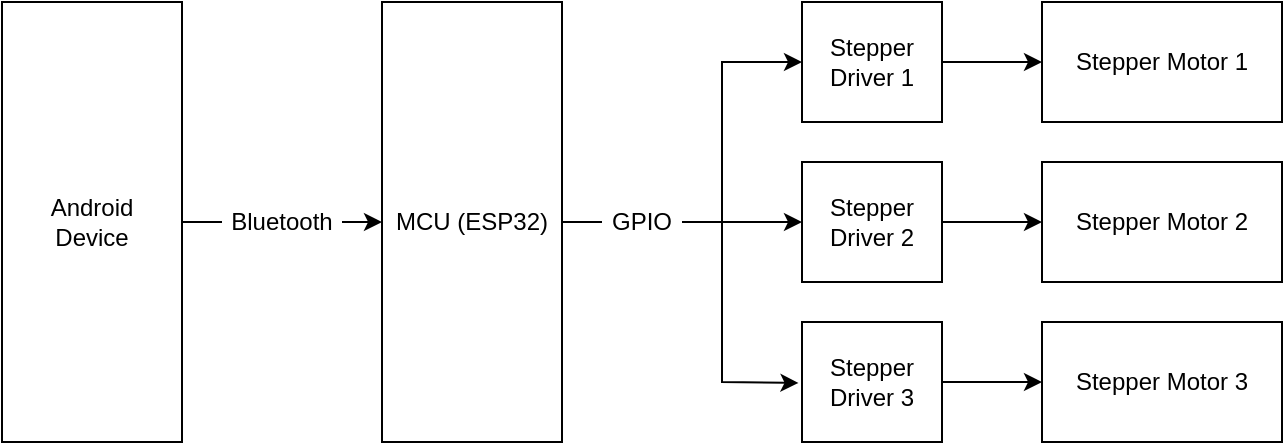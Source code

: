 <mxfile version="21.6.1" type="github">
  <diagram name="Page-1" id="OnNLzUC9KYSbXOfZlr0h">
    <mxGraphModel dx="1195" dy="630" grid="1" gridSize="10" guides="1" tooltips="1" connect="1" arrows="1" fold="1" page="1" pageScale="1" pageWidth="827" pageHeight="1169" math="0" shadow="0">
      <root>
        <mxCell id="0" />
        <mxCell id="1" parent="0" />
        <mxCell id="iM-UU6N8vNJYFTIl-ESw-4" value="Stepper Driver 1" style="rounded=0;whiteSpace=wrap;html=1;" parent="1" vertex="1">
          <mxGeometry x="500" y="260" width="70" height="60" as="geometry" />
        </mxCell>
        <mxCell id="iM-UU6N8vNJYFTIl-ESw-5" value="Stepper Driver 2" style="rounded=0;whiteSpace=wrap;html=1;" parent="1" vertex="1">
          <mxGeometry x="500" y="340" width="70" height="60" as="geometry" />
        </mxCell>
        <mxCell id="iM-UU6N8vNJYFTIl-ESw-6" value="Stepper Driver 3" style="rounded=0;whiteSpace=wrap;html=1;" parent="1" vertex="1">
          <mxGeometry x="500" y="420" width="70" height="60" as="geometry" />
        </mxCell>
        <mxCell id="iM-UU6N8vNJYFTIl-ESw-7" value="Stepper Motor 1" style="rounded=0;whiteSpace=wrap;html=1;" parent="1" vertex="1">
          <mxGeometry x="620" y="260" width="120" height="60" as="geometry" />
        </mxCell>
        <mxCell id="iM-UU6N8vNJYFTIl-ESw-8" value="Stepper Motor 2" style="rounded=0;whiteSpace=wrap;html=1;" parent="1" vertex="1">
          <mxGeometry x="620" y="340" width="120" height="60" as="geometry" />
        </mxCell>
        <mxCell id="iM-UU6N8vNJYFTIl-ESw-9" value="Stepper Motor 3" style="rounded=0;whiteSpace=wrap;html=1;" parent="1" vertex="1">
          <mxGeometry x="620" y="420" width="120" height="60" as="geometry" />
        </mxCell>
        <mxCell id="iM-UU6N8vNJYFTIl-ESw-23" value="MCU (ESP32)" style="rounded=0;whiteSpace=wrap;html=1;" parent="1" vertex="1">
          <mxGeometry x="290" y="260" width="90" height="220" as="geometry" />
        </mxCell>
        <mxCell id="W-S1leuArqB-_znH3R04-7" value="Android&lt;br&gt;Device" style="rounded=0;whiteSpace=wrap;html=1;" vertex="1" parent="1">
          <mxGeometry x="100" y="260" width="90" height="220" as="geometry" />
        </mxCell>
        <mxCell id="W-S1leuArqB-_znH3R04-8" value="" style="endArrow=classic;html=1;rounded=0;entryX=0;entryY=0.5;entryDx=0;entryDy=0;exitX=1;exitY=0.5;exitDx=0;exitDy=0;" edge="1" parent="1" source="iM-UU6N8vNJYFTIl-ESw-23" target="iM-UU6N8vNJYFTIl-ESw-4">
          <mxGeometry width="50" height="50" relative="1" as="geometry">
            <mxPoint x="370" y="460" as="sourcePoint" />
            <mxPoint x="420" y="410" as="targetPoint" />
            <Array as="points">
              <mxPoint x="460" y="370" />
              <mxPoint x="460" y="290" />
            </Array>
          </mxGeometry>
        </mxCell>
        <mxCell id="W-S1leuArqB-_znH3R04-11" value="" style="endArrow=classic;html=1;rounded=0;entryX=0;entryY=0.5;entryDx=0;entryDy=0;" edge="1" parent="1" target="iM-UU6N8vNJYFTIl-ESw-5">
          <mxGeometry width="50" height="50" relative="1" as="geometry">
            <mxPoint x="460" y="370" as="sourcePoint" />
            <mxPoint x="420" y="400" as="targetPoint" />
          </mxGeometry>
        </mxCell>
        <mxCell id="W-S1leuArqB-_znH3R04-9" value="GPIO" style="text;html=1;strokeColor=none;fillColor=default;align=center;verticalAlign=middle;whiteSpace=wrap;rounded=0;" vertex="1" parent="1">
          <mxGeometry x="400" y="357.5" width="40" height="25" as="geometry" />
        </mxCell>
        <mxCell id="W-S1leuArqB-_znH3R04-12" value="" style="endArrow=classic;html=1;rounded=0;entryX=-0.025;entryY=0.508;entryDx=0;entryDy=0;entryPerimeter=0;" edge="1" parent="1" target="iM-UU6N8vNJYFTIl-ESw-6">
          <mxGeometry width="50" height="50" relative="1" as="geometry">
            <mxPoint x="460" y="370" as="sourcePoint" />
            <mxPoint x="420" y="400" as="targetPoint" />
            <Array as="points">
              <mxPoint x="460" y="450" />
            </Array>
          </mxGeometry>
        </mxCell>
        <mxCell id="W-S1leuArqB-_znH3R04-13" value="" style="endArrow=classic;html=1;rounded=0;entryX=0;entryY=0.5;entryDx=0;entryDy=0;exitX=1;exitY=0.5;exitDx=0;exitDy=0;" edge="1" parent="1" source="iM-UU6N8vNJYFTIl-ESw-4" target="iM-UU6N8vNJYFTIl-ESw-7">
          <mxGeometry width="50" height="50" relative="1" as="geometry">
            <mxPoint x="630" y="380" as="sourcePoint" />
            <mxPoint x="680" y="330" as="targetPoint" />
          </mxGeometry>
        </mxCell>
        <mxCell id="W-S1leuArqB-_znH3R04-14" value="" style="endArrow=classic;html=1;rounded=0;entryX=0;entryY=0.5;entryDx=0;entryDy=0;exitX=1;exitY=0.5;exitDx=0;exitDy=0;" edge="1" parent="1" source="iM-UU6N8vNJYFTIl-ESw-5" target="iM-UU6N8vNJYFTIl-ESw-8">
          <mxGeometry width="50" height="50" relative="1" as="geometry">
            <mxPoint x="630" y="380" as="sourcePoint" />
            <mxPoint x="680" y="330" as="targetPoint" />
          </mxGeometry>
        </mxCell>
        <mxCell id="W-S1leuArqB-_znH3R04-15" value="" style="endArrow=classic;html=1;rounded=0;entryX=0;entryY=0.5;entryDx=0;entryDy=0;exitX=1;exitY=0.5;exitDx=0;exitDy=0;" edge="1" parent="1" source="iM-UU6N8vNJYFTIl-ESw-6" target="iM-UU6N8vNJYFTIl-ESw-9">
          <mxGeometry width="50" height="50" relative="1" as="geometry">
            <mxPoint x="630" y="440" as="sourcePoint" />
            <mxPoint x="680" y="390" as="targetPoint" />
          </mxGeometry>
        </mxCell>
        <mxCell id="W-S1leuArqB-_znH3R04-18" value="" style="endArrow=classic;html=1;rounded=0;entryX=0;entryY=0.5;entryDx=0;entryDy=0;exitX=1;exitY=0.5;exitDx=0;exitDy=0;" edge="1" parent="1" source="W-S1leuArqB-_znH3R04-7" target="iM-UU6N8vNJYFTIl-ESw-23">
          <mxGeometry width="50" height="50" relative="1" as="geometry">
            <mxPoint x="220" y="350" as="sourcePoint" />
            <mxPoint x="310" y="330" as="targetPoint" />
          </mxGeometry>
        </mxCell>
        <mxCell id="W-S1leuArqB-_znH3R04-19" value="Bluetooth" style="text;html=1;strokeColor=none;fillColor=default;align=center;verticalAlign=middle;whiteSpace=wrap;rounded=0;" vertex="1" parent="1">
          <mxGeometry x="210" y="357.5" width="60" height="25" as="geometry" />
        </mxCell>
      </root>
    </mxGraphModel>
  </diagram>
</mxfile>
